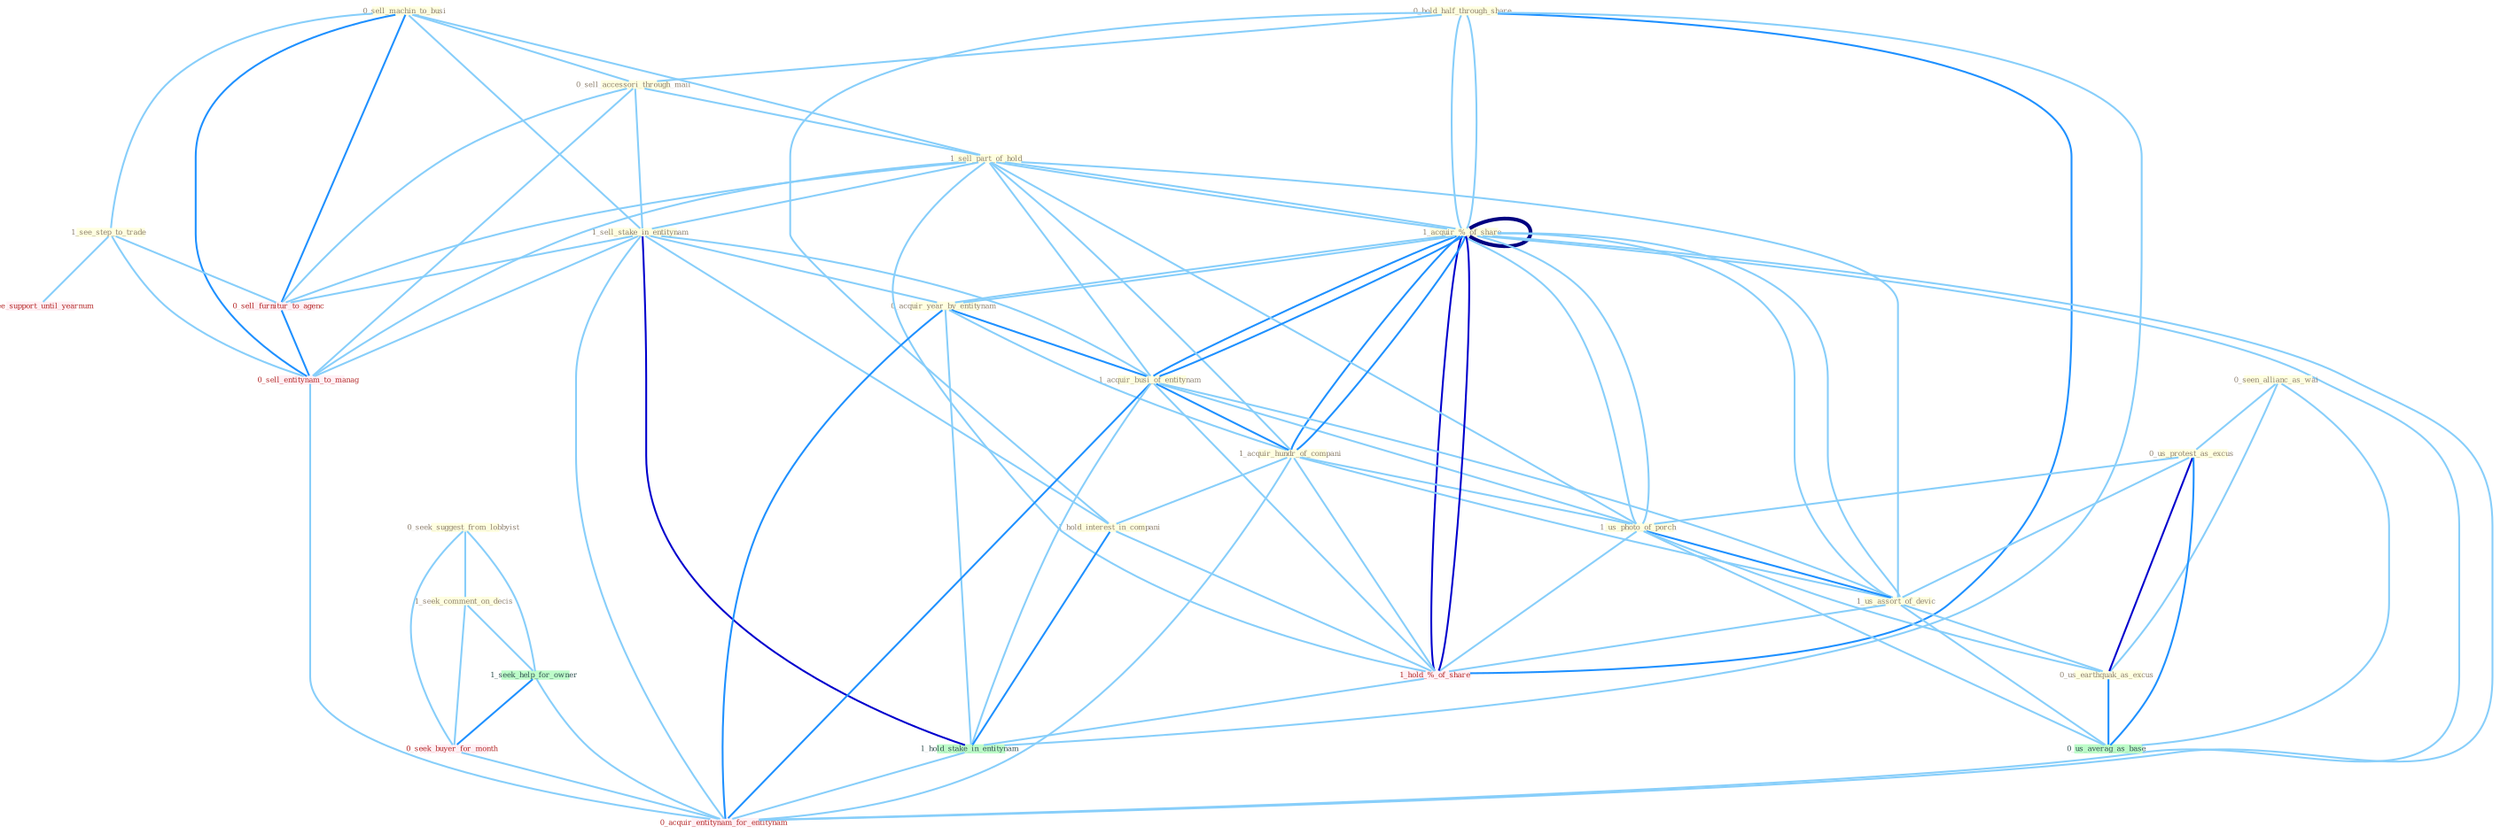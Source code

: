 Graph G{ 
    node
    [shape=polygon,style=filled,width=.5,height=.06,color="#BDFCC9",fixedsize=true,fontsize=4,
    fontcolor="#2f4f4f"];
    {node
    [color="#ffffe0", fontcolor="#8b7d6b"] "0_sell_machin_to_busi " "0_seek_suggest_from_lobbyist " "1_see_step_to_trade " "1_seek_comment_on_decis " "0_hold_half_through_share " "0_sell_accessori_through_mail " "1_acquir_%_of_share " "1_sell_part_of_hold " "1_sell_stake_in_entitynam " "0_acquir_year_by_entitynam " "0_seen_allianc_as_wai " "1_acquir_busi_of_entitynam " "0_us_protest_as_excus " "1_acquir_hundr_of_compani " "1_hold_interest_in_compani " "1_us_photo_of_porch " "1_us_assort_of_devic " "0_us_earthquak_as_excus "}
{node [color="#fff0f5", fontcolor="#b22222"] "1_hold_%_of_share " "0_seek_buyer_for_month " "1_acquir_%_of_share " "1_see_support_until_yearnum " "0_sell_furnitur_to_agenc " "0_sell_entitynam_to_manag " "0_acquir_entitynam_for_entitynam "}
edge [color="#B0E2FF"];

	"0_sell_machin_to_busi " -- "1_see_step_to_trade " [w="1", color="#87cefa" ];
	"0_sell_machin_to_busi " -- "0_sell_accessori_through_mail " [w="1", color="#87cefa" ];
	"0_sell_machin_to_busi " -- "1_sell_part_of_hold " [w="1", color="#87cefa" ];
	"0_sell_machin_to_busi " -- "1_sell_stake_in_entitynam " [w="1", color="#87cefa" ];
	"0_sell_machin_to_busi " -- "0_sell_furnitur_to_agenc " [w="2", color="#1e90ff" , len=0.8];
	"0_sell_machin_to_busi " -- "0_sell_entitynam_to_manag " [w="2", color="#1e90ff" , len=0.8];
	"0_seek_suggest_from_lobbyist " -- "1_seek_comment_on_decis " [w="1", color="#87cefa" ];
	"0_seek_suggest_from_lobbyist " -- "1_seek_help_for_owner " [w="1", color="#87cefa" ];
	"0_seek_suggest_from_lobbyist " -- "0_seek_buyer_for_month " [w="1", color="#87cefa" ];
	"1_see_step_to_trade " -- "1_see_support_until_yearnum " [w="1", color="#87cefa" ];
	"1_see_step_to_trade " -- "0_sell_furnitur_to_agenc " [w="1", color="#87cefa" ];
	"1_see_step_to_trade " -- "0_sell_entitynam_to_manag " [w="1", color="#87cefa" ];
	"1_seek_comment_on_decis " -- "1_seek_help_for_owner " [w="1", color="#87cefa" ];
	"1_seek_comment_on_decis " -- "0_seek_buyer_for_month " [w="1", color="#87cefa" ];
	"0_hold_half_through_share " -- "0_sell_accessori_through_mail " [w="1", color="#87cefa" ];
	"0_hold_half_through_share " -- "1_acquir_%_of_share " [w="1", color="#87cefa" ];
	"0_hold_half_through_share " -- "1_hold_interest_in_compani " [w="1", color="#87cefa" ];
	"0_hold_half_through_share " -- "1_hold_%_of_share " [w="2", color="#1e90ff" , len=0.8];
	"0_hold_half_through_share " -- "1_hold_stake_in_entitynam " [w="1", color="#87cefa" ];
	"0_hold_half_through_share " -- "1_acquir_%_of_share " [w="1", color="#87cefa" ];
	"0_sell_accessori_through_mail " -- "1_sell_part_of_hold " [w="1", color="#87cefa" ];
	"0_sell_accessori_through_mail " -- "1_sell_stake_in_entitynam " [w="1", color="#87cefa" ];
	"0_sell_accessori_through_mail " -- "0_sell_furnitur_to_agenc " [w="1", color="#87cefa" ];
	"0_sell_accessori_through_mail " -- "0_sell_entitynam_to_manag " [w="1", color="#87cefa" ];
	"1_acquir_%_of_share " -- "1_sell_part_of_hold " [w="1", color="#87cefa" ];
	"1_acquir_%_of_share " -- "0_acquir_year_by_entitynam " [w="1", color="#87cefa" ];
	"1_acquir_%_of_share " -- "1_acquir_busi_of_entitynam " [w="2", color="#1e90ff" , len=0.8];
	"1_acquir_%_of_share " -- "1_acquir_hundr_of_compani " [w="2", color="#1e90ff" , len=0.8];
	"1_acquir_%_of_share " -- "1_us_photo_of_porch " [w="1", color="#87cefa" ];
	"1_acquir_%_of_share " -- "1_us_assort_of_devic " [w="1", color="#87cefa" ];
	"1_acquir_%_of_share " -- "1_hold_%_of_share " [w="3", color="#0000cd" , len=0.6];
	"1_acquir_%_of_share " -- "1_acquir_%_of_share " [w="4", style=bold, color="#000080", len=0.4];
	"1_acquir_%_of_share " -- "0_acquir_entitynam_for_entitynam " [w="1", color="#87cefa" ];
	"1_sell_part_of_hold " -- "1_sell_stake_in_entitynam " [w="1", color="#87cefa" ];
	"1_sell_part_of_hold " -- "1_acquir_busi_of_entitynam " [w="1", color="#87cefa" ];
	"1_sell_part_of_hold " -- "1_acquir_hundr_of_compani " [w="1", color="#87cefa" ];
	"1_sell_part_of_hold " -- "1_us_photo_of_porch " [w="1", color="#87cefa" ];
	"1_sell_part_of_hold " -- "1_us_assort_of_devic " [w="1", color="#87cefa" ];
	"1_sell_part_of_hold " -- "1_hold_%_of_share " [w="1", color="#87cefa" ];
	"1_sell_part_of_hold " -- "1_acquir_%_of_share " [w="1", color="#87cefa" ];
	"1_sell_part_of_hold " -- "0_sell_furnitur_to_agenc " [w="1", color="#87cefa" ];
	"1_sell_part_of_hold " -- "0_sell_entitynam_to_manag " [w="1", color="#87cefa" ];
	"1_sell_stake_in_entitynam " -- "0_acquir_year_by_entitynam " [w="1", color="#87cefa" ];
	"1_sell_stake_in_entitynam " -- "1_acquir_busi_of_entitynam " [w="1", color="#87cefa" ];
	"1_sell_stake_in_entitynam " -- "1_hold_interest_in_compani " [w="1", color="#87cefa" ];
	"1_sell_stake_in_entitynam " -- "1_hold_stake_in_entitynam " [w="3", color="#0000cd" , len=0.6];
	"1_sell_stake_in_entitynam " -- "0_sell_furnitur_to_agenc " [w="1", color="#87cefa" ];
	"1_sell_stake_in_entitynam " -- "0_sell_entitynam_to_manag " [w="1", color="#87cefa" ];
	"1_sell_stake_in_entitynam " -- "0_acquir_entitynam_for_entitynam " [w="1", color="#87cefa" ];
	"0_acquir_year_by_entitynam " -- "1_acquir_busi_of_entitynam " [w="2", color="#1e90ff" , len=0.8];
	"0_acquir_year_by_entitynam " -- "1_acquir_hundr_of_compani " [w="1", color="#87cefa" ];
	"0_acquir_year_by_entitynam " -- "1_hold_stake_in_entitynam " [w="1", color="#87cefa" ];
	"0_acquir_year_by_entitynam " -- "1_acquir_%_of_share " [w="1", color="#87cefa" ];
	"0_acquir_year_by_entitynam " -- "0_acquir_entitynam_for_entitynam " [w="2", color="#1e90ff" , len=0.8];
	"0_seen_allianc_as_wai " -- "0_us_protest_as_excus " [w="1", color="#87cefa" ];
	"0_seen_allianc_as_wai " -- "0_us_earthquak_as_excus " [w="1", color="#87cefa" ];
	"0_seen_allianc_as_wai " -- "0_us_averag_as_base " [w="1", color="#87cefa" ];
	"1_acquir_busi_of_entitynam " -- "1_acquir_hundr_of_compani " [w="2", color="#1e90ff" , len=0.8];
	"1_acquir_busi_of_entitynam " -- "1_us_photo_of_porch " [w="1", color="#87cefa" ];
	"1_acquir_busi_of_entitynam " -- "1_us_assort_of_devic " [w="1", color="#87cefa" ];
	"1_acquir_busi_of_entitynam " -- "1_hold_%_of_share " [w="1", color="#87cefa" ];
	"1_acquir_busi_of_entitynam " -- "1_hold_stake_in_entitynam " [w="1", color="#87cefa" ];
	"1_acquir_busi_of_entitynam " -- "1_acquir_%_of_share " [w="2", color="#1e90ff" , len=0.8];
	"1_acquir_busi_of_entitynam " -- "0_acquir_entitynam_for_entitynam " [w="2", color="#1e90ff" , len=0.8];
	"0_us_protest_as_excus " -- "1_us_photo_of_porch " [w="1", color="#87cefa" ];
	"0_us_protest_as_excus " -- "1_us_assort_of_devic " [w="1", color="#87cefa" ];
	"0_us_protest_as_excus " -- "0_us_earthquak_as_excus " [w="3", color="#0000cd" , len=0.6];
	"0_us_protest_as_excus " -- "0_us_averag_as_base " [w="2", color="#1e90ff" , len=0.8];
	"1_acquir_hundr_of_compani " -- "1_hold_interest_in_compani " [w="1", color="#87cefa" ];
	"1_acquir_hundr_of_compani " -- "1_us_photo_of_porch " [w="1", color="#87cefa" ];
	"1_acquir_hundr_of_compani " -- "1_us_assort_of_devic " [w="1", color="#87cefa" ];
	"1_acquir_hundr_of_compani " -- "1_hold_%_of_share " [w="1", color="#87cefa" ];
	"1_acquir_hundr_of_compani " -- "1_acquir_%_of_share " [w="2", color="#1e90ff" , len=0.8];
	"1_acquir_hundr_of_compani " -- "0_acquir_entitynam_for_entitynam " [w="1", color="#87cefa" ];
	"1_hold_interest_in_compani " -- "1_hold_%_of_share " [w="1", color="#87cefa" ];
	"1_hold_interest_in_compani " -- "1_hold_stake_in_entitynam " [w="2", color="#1e90ff" , len=0.8];
	"1_us_photo_of_porch " -- "1_us_assort_of_devic " [w="2", color="#1e90ff" , len=0.8];
	"1_us_photo_of_porch " -- "0_us_earthquak_as_excus " [w="1", color="#87cefa" ];
	"1_us_photo_of_porch " -- "1_hold_%_of_share " [w="1", color="#87cefa" ];
	"1_us_photo_of_porch " -- "1_acquir_%_of_share " [w="1", color="#87cefa" ];
	"1_us_photo_of_porch " -- "0_us_averag_as_base " [w="1", color="#87cefa" ];
	"1_us_assort_of_devic " -- "0_us_earthquak_as_excus " [w="1", color="#87cefa" ];
	"1_us_assort_of_devic " -- "1_hold_%_of_share " [w="1", color="#87cefa" ];
	"1_us_assort_of_devic " -- "1_acquir_%_of_share " [w="1", color="#87cefa" ];
	"1_us_assort_of_devic " -- "0_us_averag_as_base " [w="1", color="#87cefa" ];
	"0_us_earthquak_as_excus " -- "0_us_averag_as_base " [w="2", color="#1e90ff" , len=0.8];
	"1_hold_%_of_share " -- "1_hold_stake_in_entitynam " [w="1", color="#87cefa" ];
	"1_hold_%_of_share " -- "1_acquir_%_of_share " [w="3", color="#0000cd" , len=0.6];
	"1_hold_stake_in_entitynam " -- "0_acquir_entitynam_for_entitynam " [w="1", color="#87cefa" ];
	"1_seek_help_for_owner " -- "0_seek_buyer_for_month " [w="2", color="#1e90ff" , len=0.8];
	"1_seek_help_for_owner " -- "0_acquir_entitynam_for_entitynam " [w="1", color="#87cefa" ];
	"0_seek_buyer_for_month " -- "0_acquir_entitynam_for_entitynam " [w="1", color="#87cefa" ];
	"1_acquir_%_of_share " -- "0_acquir_entitynam_for_entitynam " [w="1", color="#87cefa" ];
	"0_sell_furnitur_to_agenc " -- "0_sell_entitynam_to_manag " [w="2", color="#1e90ff" , len=0.8];
	"0_sell_entitynam_to_manag " -- "0_acquir_entitynam_for_entitynam " [w="1", color="#87cefa" ];
}